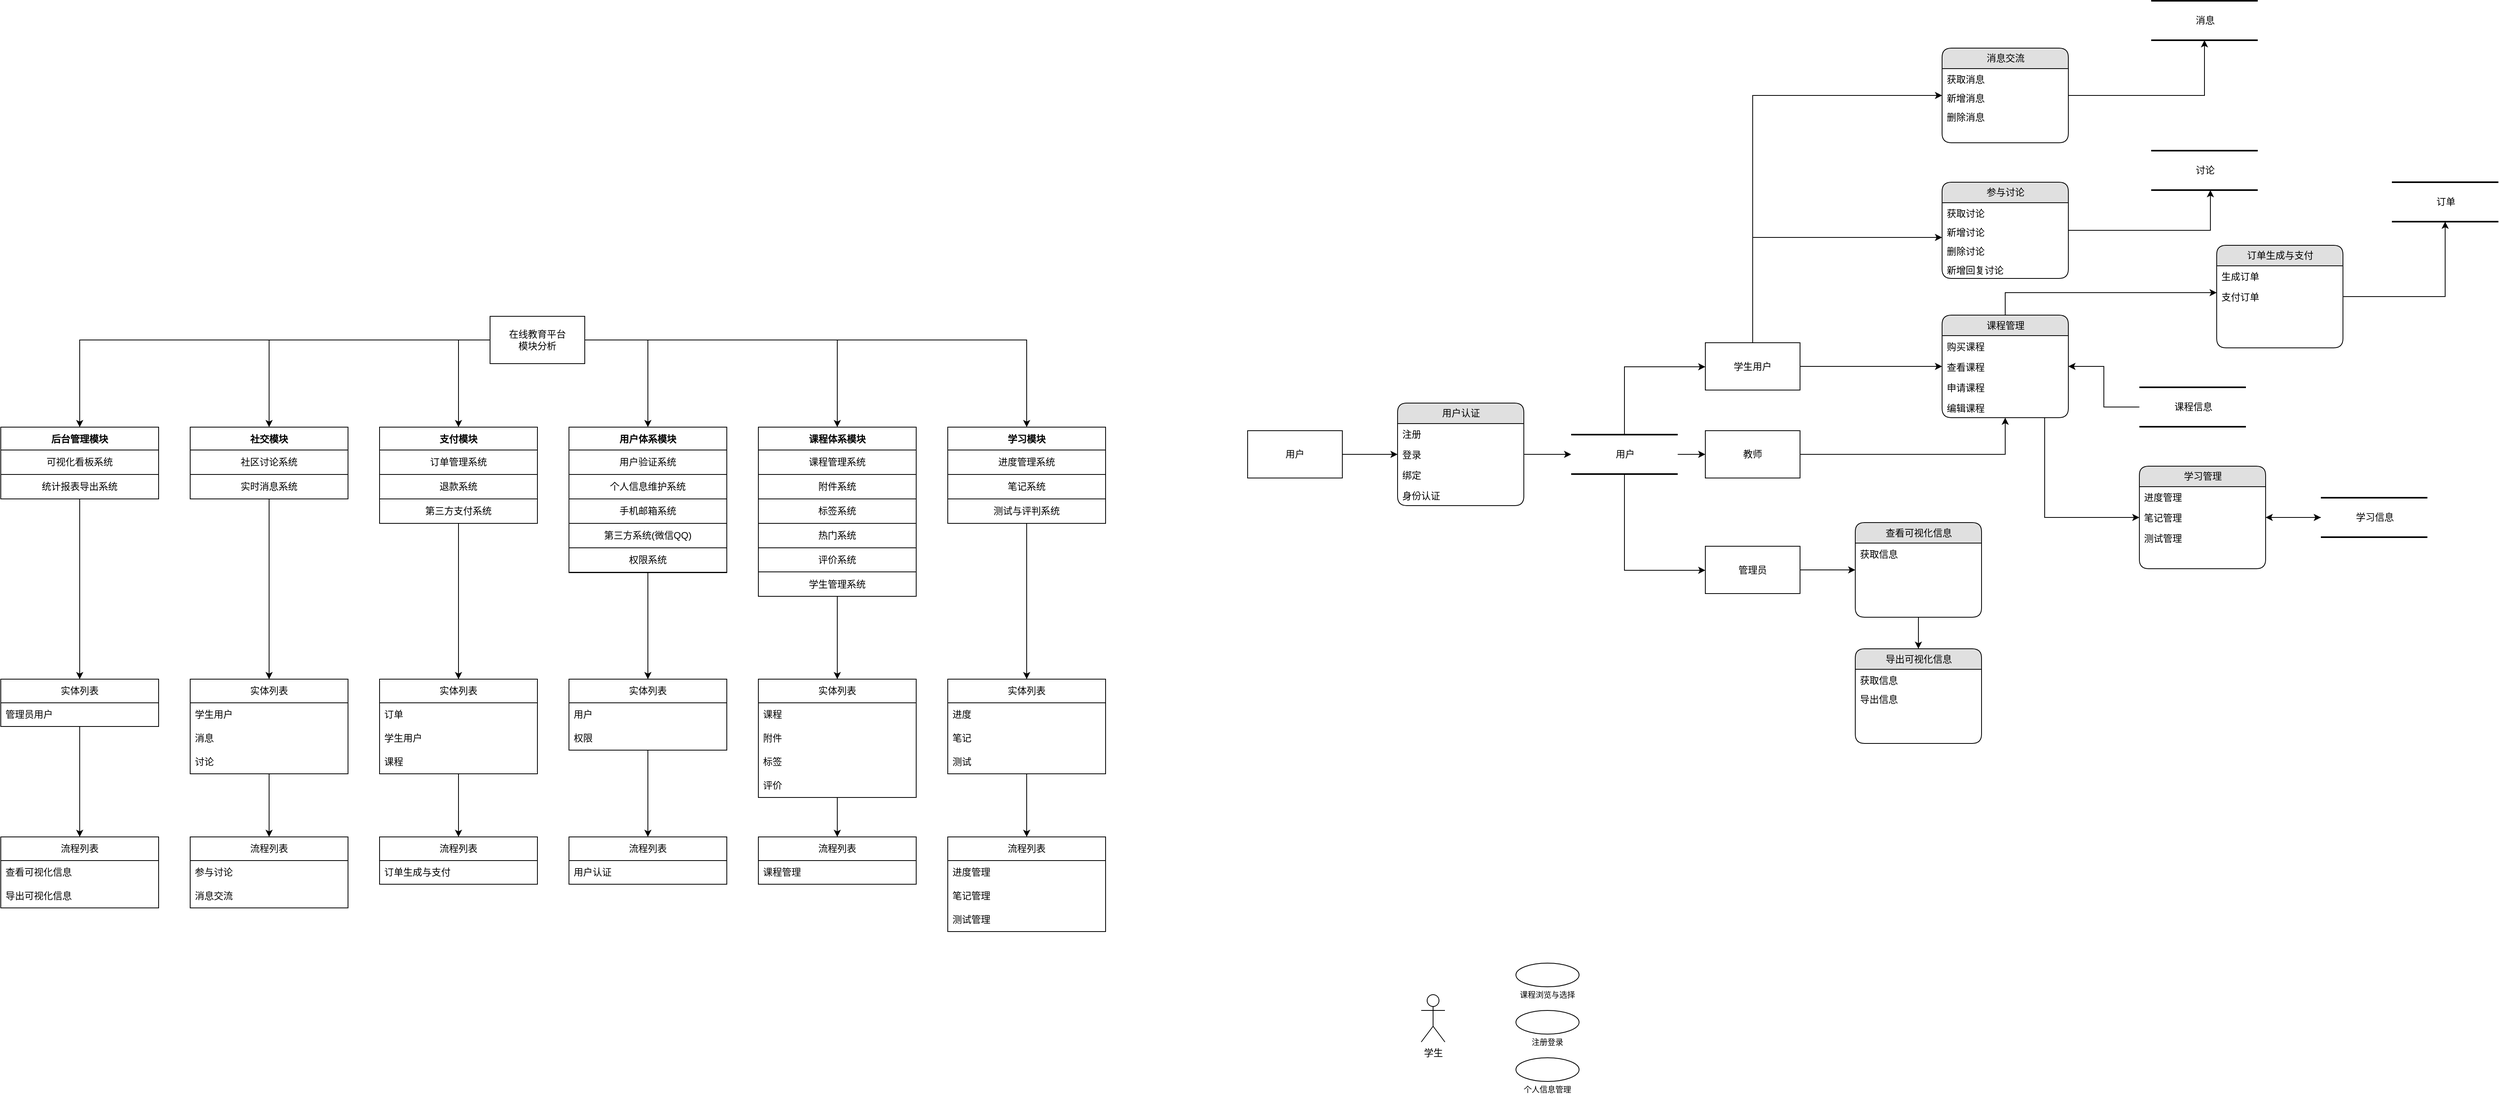 <mxfile version="26.2.14">
  <diagram name="Page-1" id="5d7acffa-a066-3a61-03fe-96351882024d">
    <mxGraphModel dx="1612" dy="840" grid="1" gridSize="10" guides="1" tooltips="1" connect="1" arrows="1" fold="1" page="0" pageScale="1" pageWidth="1100" pageHeight="850" background="#ffffff" math="0" shadow="0">
      <root>
        <mxCell id="0" />
        <mxCell id="1" parent="0" />
        <mxCell id="-xYoTEpzR54N449aDbvq-133" style="edgeStyle=orthogonalEdgeStyle;rounded=0;orthogonalLoop=1;jettySize=auto;html=1;" parent="1" source="rQ-bKCQHfkk-t5cyrlft-1" target="-xYoTEpzR54N449aDbvq-129" edge="1">
          <mxGeometry relative="1" as="geometry">
            <Array as="points">
              <mxPoint x="1540" y="160" />
            </Array>
          </mxGeometry>
        </mxCell>
        <mxCell id="-xYoTEpzR54N449aDbvq-138" style="edgeStyle=orthogonalEdgeStyle;rounded=0;orthogonalLoop=1;jettySize=auto;html=1;" parent="1" source="rQ-bKCQHfkk-t5cyrlft-1" target="-xYoTEpzR54N449aDbvq-134" edge="1">
          <mxGeometry relative="1" as="geometry">
            <Array as="points">
              <mxPoint x="1540" y="-20" />
            </Array>
          </mxGeometry>
        </mxCell>
        <mxCell id="-xYoTEpzR54N449aDbvq-148" style="edgeStyle=orthogonalEdgeStyle;rounded=0;orthogonalLoop=1;jettySize=auto;html=1;" parent="1" source="rQ-bKCQHfkk-t5cyrlft-1" target="rQ-bKCQHfkk-t5cyrlft-5" edge="1">
          <mxGeometry relative="1" as="geometry" />
        </mxCell>
        <mxCell id="rQ-bKCQHfkk-t5cyrlft-1" value="学生用户" style="rounded=0;whiteSpace=wrap;html=1;" parent="1" vertex="1">
          <mxGeometry x="1480" y="293.5" width="120" height="60" as="geometry" />
        </mxCell>
        <mxCell id="-xYoTEpzR54N449aDbvq-126" style="edgeStyle=orthogonalEdgeStyle;rounded=0;orthogonalLoop=1;jettySize=auto;html=1;" parent="1" source="rQ-bKCQHfkk-t5cyrlft-3" target="rQ-bKCQHfkk-t5cyrlft-30" edge="1">
          <mxGeometry relative="1" as="geometry" />
        </mxCell>
        <mxCell id="rQ-bKCQHfkk-t5cyrlft-3" value="管理员" style="rounded=0;whiteSpace=wrap;html=1;" parent="1" vertex="1">
          <mxGeometry x="1480" y="551.5" width="120" height="60" as="geometry" />
        </mxCell>
        <mxCell id="-xYoTEpzR54N449aDbvq-171" style="edgeStyle=orthogonalEdgeStyle;rounded=0;orthogonalLoop=1;jettySize=auto;html=1;" parent="1" source="rQ-bKCQHfkk-t5cyrlft-4" target="rQ-bKCQHfkk-t5cyrlft-5" edge="1">
          <mxGeometry relative="1" as="geometry" />
        </mxCell>
        <mxCell id="rQ-bKCQHfkk-t5cyrlft-4" value="教师" style="rounded=0;whiteSpace=wrap;html=1;" parent="1" vertex="1">
          <mxGeometry x="1480" y="405" width="120" height="60" as="geometry" />
        </mxCell>
        <mxCell id="-xYoTEpzR54N449aDbvq-157" style="edgeStyle=orthogonalEdgeStyle;rounded=0;orthogonalLoop=1;jettySize=auto;html=1;" parent="1" source="rQ-bKCQHfkk-t5cyrlft-5" target="-xYoTEpzR54N449aDbvq-152" edge="1">
          <mxGeometry relative="1" as="geometry">
            <Array as="points">
              <mxPoint x="1860" y="230" />
            </Array>
          </mxGeometry>
        </mxCell>
        <mxCell id="-xYoTEpzR54N449aDbvq-184" style="edgeStyle=orthogonalEdgeStyle;rounded=0;orthogonalLoop=1;jettySize=auto;html=1;" parent="1" source="rQ-bKCQHfkk-t5cyrlft-5" target="-xYoTEpzR54N449aDbvq-179" edge="1">
          <mxGeometry relative="1" as="geometry">
            <Array as="points">
              <mxPoint x="1910" y="515" />
            </Array>
          </mxGeometry>
        </mxCell>
        <mxCell id="rQ-bKCQHfkk-t5cyrlft-5" value="课程管理" style="swimlane;html=1;fontStyle=0;childLayout=stackLayout;horizontal=1;startSize=26;fillColor=#e0e0e0;horizontalStack=0;resizeParent=1;resizeLast=0;collapsible=1;marginBottom=0;swimlaneFillColor=#ffffff;align=center;rounded=1;shadow=0;comic=0;labelBackgroundColor=none;strokeWidth=1;fontFamily=Verdana;fontSize=12" parent="1" vertex="1">
          <mxGeometry x="1780" y="258.5" width="160" height="130" as="geometry" />
        </mxCell>
        <mxCell id="rQ-bKCQHfkk-t5cyrlft-6" value="购买课程" style="text;html=1;strokeColor=none;fillColor=none;spacingLeft=4;spacingRight=4;whiteSpace=wrap;overflow=hidden;rotatable=0;points=[[0,0.5],[1,0.5]];portConstraint=eastwest;" parent="rQ-bKCQHfkk-t5cyrlft-5" vertex="1">
          <mxGeometry y="26" width="160" height="26" as="geometry" />
        </mxCell>
        <mxCell id="rQ-bKCQHfkk-t5cyrlft-7" value="查看课程" style="text;html=1;strokeColor=none;fillColor=none;spacingLeft=4;spacingRight=4;whiteSpace=wrap;overflow=hidden;rotatable=0;points=[[0,0.5],[1,0.5]];portConstraint=eastwest;" parent="rQ-bKCQHfkk-t5cyrlft-5" vertex="1">
          <mxGeometry y="52" width="160" height="26" as="geometry" />
        </mxCell>
        <mxCell id="-xYoTEpzR54N449aDbvq-150" value="申请课程" style="text;html=1;strokeColor=none;fillColor=none;spacingLeft=4;spacingRight=4;whiteSpace=wrap;overflow=hidden;rotatable=0;points=[[0,0.5],[1,0.5]];portConstraint=eastwest;" parent="rQ-bKCQHfkk-t5cyrlft-5" vertex="1">
          <mxGeometry y="78" width="160" height="26" as="geometry" />
        </mxCell>
        <mxCell id="-xYoTEpzR54N449aDbvq-151" value="编辑课程" style="text;html=1;strokeColor=none;fillColor=none;spacingLeft=4;spacingRight=4;whiteSpace=wrap;overflow=hidden;rotatable=0;points=[[0,0.5],[1,0.5]];portConstraint=eastwest;" parent="rQ-bKCQHfkk-t5cyrlft-5" vertex="1">
          <mxGeometry y="104" width="160" height="26" as="geometry" />
        </mxCell>
        <mxCell id="-xYoTEpzR54N449aDbvq-147" style="edgeStyle=orthogonalEdgeStyle;rounded=0;orthogonalLoop=1;jettySize=auto;html=1;" parent="1" source="rQ-bKCQHfkk-t5cyrlft-14" target="rQ-bKCQHfkk-t5cyrlft-5" edge="1">
          <mxGeometry relative="1" as="geometry" />
        </mxCell>
        <mxCell id="rQ-bKCQHfkk-t5cyrlft-14" value="课程信息" style="html=1;rounded=0;shadow=0;comic=0;labelBackgroundColor=none;strokeWidth=2;fontFamily=Verdana;fontSize=12;align=center;shape=mxgraph.ios7ui.horLines;" parent="1" vertex="1">
          <mxGeometry x="2030" y="350" width="135" height="50" as="geometry" />
        </mxCell>
        <mxCell id="-xYoTEpzR54N449aDbvq-125" style="edgeStyle=orthogonalEdgeStyle;rounded=0;orthogonalLoop=1;jettySize=auto;html=1;" parent="1" source="rQ-bKCQHfkk-t5cyrlft-30" target="-xYoTEpzR54N449aDbvq-123" edge="1">
          <mxGeometry relative="1" as="geometry" />
        </mxCell>
        <mxCell id="rQ-bKCQHfkk-t5cyrlft-30" value="查看可视化信息" style="swimlane;html=1;fontStyle=0;childLayout=stackLayout;horizontal=1;startSize=26;fillColor=#e0e0e0;horizontalStack=0;resizeParent=1;resizeLast=0;collapsible=1;marginBottom=0;swimlaneFillColor=#ffffff;align=center;rounded=1;shadow=0;comic=0;labelBackgroundColor=none;strokeWidth=1;fontFamily=Verdana;fontSize=12" parent="1" vertex="1">
          <mxGeometry x="1670" y="521.5" width="160" height="120" as="geometry" />
        </mxCell>
        <mxCell id="rQ-bKCQHfkk-t5cyrlft-31" value="获取信息" style="text;html=1;strokeColor=none;fillColor=none;spacingLeft=4;spacingRight=4;whiteSpace=wrap;overflow=hidden;rotatable=0;points=[[0,0.5],[1,0.5]];portConstraint=eastwest;" parent="rQ-bKCQHfkk-t5cyrlft-30" vertex="1">
          <mxGeometry y="26" width="160" height="24" as="geometry" />
        </mxCell>
        <mxCell id="-xYoTEpzR54N449aDbvq-51" style="edgeStyle=orthogonalEdgeStyle;rounded=0;orthogonalLoop=1;jettySize=auto;html=1;" parent="1" source="-xYoTEpzR54N449aDbvq-1" target="-xYoTEpzR54N449aDbvq-44" edge="1">
          <mxGeometry relative="1" as="geometry" />
        </mxCell>
        <mxCell id="-xYoTEpzR54N449aDbvq-52" style="edgeStyle=orthogonalEdgeStyle;rounded=0;orthogonalLoop=1;jettySize=auto;html=1;" parent="1" source="-xYoTEpzR54N449aDbvq-1" target="-xYoTEpzR54N449aDbvq-40" edge="1">
          <mxGeometry relative="1" as="geometry" />
        </mxCell>
        <mxCell id="-xYoTEpzR54N449aDbvq-53" style="edgeStyle=orthogonalEdgeStyle;rounded=0;orthogonalLoop=1;jettySize=auto;html=1;" parent="1" source="-xYoTEpzR54N449aDbvq-1" target="-xYoTEpzR54N449aDbvq-36" edge="1">
          <mxGeometry relative="1" as="geometry">
            <Array as="points">
              <mxPoint x="-100" y="290" />
            </Array>
          </mxGeometry>
        </mxCell>
        <mxCell id="-xYoTEpzR54N449aDbvq-54" style="edgeStyle=orthogonalEdgeStyle;rounded=0;orthogonalLoop=1;jettySize=auto;html=1;" parent="1" source="-xYoTEpzR54N449aDbvq-1" target="-xYoTEpzR54N449aDbvq-4" edge="1">
          <mxGeometry relative="1" as="geometry">
            <Array as="points">
              <mxPoint x="140" y="290" />
            </Array>
          </mxGeometry>
        </mxCell>
        <mxCell id="-xYoTEpzR54N449aDbvq-55" style="edgeStyle=orthogonalEdgeStyle;rounded=0;orthogonalLoop=1;jettySize=auto;html=1;" parent="1" source="-xYoTEpzR54N449aDbvq-1" target="-xYoTEpzR54N449aDbvq-17" edge="1">
          <mxGeometry relative="1" as="geometry" />
        </mxCell>
        <mxCell id="-xYoTEpzR54N449aDbvq-56" style="edgeStyle=orthogonalEdgeStyle;rounded=0;orthogonalLoop=1;jettySize=auto;html=1;" parent="1" source="-xYoTEpzR54N449aDbvq-1" target="-xYoTEpzR54N449aDbvq-26" edge="1">
          <mxGeometry relative="1" as="geometry" />
        </mxCell>
        <mxCell id="-xYoTEpzR54N449aDbvq-1" value="在线教育平台&lt;div&gt;模块分析&lt;/div&gt;" style="rounded=0;whiteSpace=wrap;html=1;" parent="1" vertex="1">
          <mxGeometry x="-60" y="260" width="120" height="60" as="geometry" />
        </mxCell>
        <mxCell id="-xYoTEpzR54N449aDbvq-91" style="edgeStyle=orthogonalEdgeStyle;rounded=0;orthogonalLoop=1;jettySize=auto;html=1;" parent="1" source="-xYoTEpzR54N449aDbvq-4" target="-xYoTEpzR54N449aDbvq-72" edge="1">
          <mxGeometry relative="1" as="geometry" />
        </mxCell>
        <mxCell id="-xYoTEpzR54N449aDbvq-4" value="用户体系模块" style="swimlane;whiteSpace=wrap;html=1;startSize=30;" parent="1" vertex="1">
          <mxGeometry x="40" y="400.5" width="200" height="184.5" as="geometry" />
        </mxCell>
        <mxCell id="-xYoTEpzR54N449aDbvq-13" value="个人信息维护系统" style="whiteSpace=wrap;html=1;" parent="-xYoTEpzR54N449aDbvq-4" vertex="1">
          <mxGeometry y="60" width="200" height="31" as="geometry" />
        </mxCell>
        <mxCell id="-xYoTEpzR54N449aDbvq-14" value="用户验证系统" style="whiteSpace=wrap;html=1;" parent="-xYoTEpzR54N449aDbvq-4" vertex="1">
          <mxGeometry y="29" width="200" height="31" as="geometry" />
        </mxCell>
        <mxCell id="-xYoTEpzR54N449aDbvq-15" value="手机邮箱系统" style="whiteSpace=wrap;html=1;" parent="-xYoTEpzR54N449aDbvq-4" vertex="1">
          <mxGeometry y="91" width="200" height="31" as="geometry" />
        </mxCell>
        <mxCell id="-xYoTEpzR54N449aDbvq-16" value="第三方系统(微信QQ)" style="whiteSpace=wrap;html=1;" parent="-xYoTEpzR54N449aDbvq-4" vertex="1">
          <mxGeometry y="122" width="200" height="31" as="geometry" />
        </mxCell>
        <mxCell id="-xYoTEpzR54N449aDbvq-25" value="权限系统" style="whiteSpace=wrap;html=1;" parent="-xYoTEpzR54N449aDbvq-4" vertex="1">
          <mxGeometry y="153" width="200" height="31" as="geometry" />
        </mxCell>
        <mxCell id="-xYoTEpzR54N449aDbvq-93" style="edgeStyle=orthogonalEdgeStyle;rounded=0;orthogonalLoop=1;jettySize=auto;html=1;" parent="1" source="-xYoTEpzR54N449aDbvq-17" target="-xYoTEpzR54N449aDbvq-78" edge="1">
          <mxGeometry relative="1" as="geometry" />
        </mxCell>
        <mxCell id="-xYoTEpzR54N449aDbvq-17" value="课程体系模块" style="swimlane;whiteSpace=wrap;html=1;startSize=30;" parent="1" vertex="1">
          <mxGeometry x="280" y="400.5" width="200" height="214.5" as="geometry" />
        </mxCell>
        <mxCell id="-xYoTEpzR54N449aDbvq-18" value="附件系统" style="whiteSpace=wrap;html=1;" parent="-xYoTEpzR54N449aDbvq-17" vertex="1">
          <mxGeometry y="60" width="200" height="31" as="geometry" />
        </mxCell>
        <mxCell id="-xYoTEpzR54N449aDbvq-19" value="课程管理系统" style="whiteSpace=wrap;html=1;" parent="-xYoTEpzR54N449aDbvq-17" vertex="1">
          <mxGeometry y="29" width="200" height="31" as="geometry" />
        </mxCell>
        <mxCell id="-xYoTEpzR54N449aDbvq-20" value="标签系统" style="whiteSpace=wrap;html=1;" parent="-xYoTEpzR54N449aDbvq-17" vertex="1">
          <mxGeometry y="91" width="200" height="31" as="geometry" />
        </mxCell>
        <mxCell id="-xYoTEpzR54N449aDbvq-21" value="热门系统" style="whiteSpace=wrap;html=1;" parent="-xYoTEpzR54N449aDbvq-17" vertex="1">
          <mxGeometry y="122" width="200" height="31" as="geometry" />
        </mxCell>
        <mxCell id="-xYoTEpzR54N449aDbvq-24" value="评价系统" style="whiteSpace=wrap;html=1;" parent="-xYoTEpzR54N449aDbvq-17" vertex="1">
          <mxGeometry y="153" width="200" height="31" as="geometry" />
        </mxCell>
        <mxCell id="-xYoTEpzR54N449aDbvq-32" value="学生管理系统" style="whiteSpace=wrap;html=1;" parent="-xYoTEpzR54N449aDbvq-17" vertex="1">
          <mxGeometry y="183.5" width="200" height="31" as="geometry" />
        </mxCell>
        <mxCell id="-xYoTEpzR54N449aDbvq-94" style="edgeStyle=orthogonalEdgeStyle;rounded=0;orthogonalLoop=1;jettySize=auto;html=1;" parent="1" source="-xYoTEpzR54N449aDbvq-26" target="-xYoTEpzR54N449aDbvq-83" edge="1">
          <mxGeometry relative="1" as="geometry" />
        </mxCell>
        <mxCell id="-xYoTEpzR54N449aDbvq-26" value="学习模块" style="swimlane;whiteSpace=wrap;html=1;startSize=30;" parent="1" vertex="1">
          <mxGeometry x="520" y="400.5" width="200" height="121" as="geometry" />
        </mxCell>
        <mxCell id="-xYoTEpzR54N449aDbvq-27" value="笔记系统" style="whiteSpace=wrap;html=1;" parent="-xYoTEpzR54N449aDbvq-26" vertex="1">
          <mxGeometry y="60" width="200" height="31" as="geometry" />
        </mxCell>
        <mxCell id="-xYoTEpzR54N449aDbvq-28" value="进度管理系统" style="whiteSpace=wrap;html=1;" parent="-xYoTEpzR54N449aDbvq-26" vertex="1">
          <mxGeometry y="29" width="200" height="31" as="geometry" />
        </mxCell>
        <mxCell id="-xYoTEpzR54N449aDbvq-29" value="测试与评判系统" style="whiteSpace=wrap;html=1;" parent="-xYoTEpzR54N449aDbvq-26" vertex="1">
          <mxGeometry y="91" width="200" height="31" as="geometry" />
        </mxCell>
        <mxCell id="-xYoTEpzR54N449aDbvq-90" style="edgeStyle=orthogonalEdgeStyle;rounded=0;orthogonalLoop=1;jettySize=auto;html=1;" parent="1" source="-xYoTEpzR54N449aDbvq-36" target="-xYoTEpzR54N449aDbvq-68" edge="1">
          <mxGeometry relative="1" as="geometry" />
        </mxCell>
        <mxCell id="-xYoTEpzR54N449aDbvq-36" value="支付模块" style="swimlane;whiteSpace=wrap;html=1;startSize=30;" parent="1" vertex="1">
          <mxGeometry x="-200" y="400.5" width="200" height="121" as="geometry" />
        </mxCell>
        <mxCell id="-xYoTEpzR54N449aDbvq-37" value="退款系统" style="whiteSpace=wrap;html=1;" parent="-xYoTEpzR54N449aDbvq-36" vertex="1">
          <mxGeometry y="60" width="200" height="31" as="geometry" />
        </mxCell>
        <mxCell id="-xYoTEpzR54N449aDbvq-38" value="订单管理系统" style="whiteSpace=wrap;html=1;" parent="-xYoTEpzR54N449aDbvq-36" vertex="1">
          <mxGeometry y="29" width="200" height="31" as="geometry" />
        </mxCell>
        <mxCell id="-xYoTEpzR54N449aDbvq-39" value="第三方支付系统" style="whiteSpace=wrap;html=1;" parent="-xYoTEpzR54N449aDbvq-36" vertex="1">
          <mxGeometry y="91" width="200" height="31" as="geometry" />
        </mxCell>
        <mxCell id="-xYoTEpzR54N449aDbvq-89" style="edgeStyle=orthogonalEdgeStyle;rounded=0;orthogonalLoop=1;jettySize=auto;html=1;" parent="1" source="-xYoTEpzR54N449aDbvq-40" target="-xYoTEpzR54N449aDbvq-64" edge="1">
          <mxGeometry relative="1" as="geometry" />
        </mxCell>
        <mxCell id="-xYoTEpzR54N449aDbvq-40" value="社交模块" style="swimlane;whiteSpace=wrap;html=1;startSize=30;" parent="1" vertex="1">
          <mxGeometry x="-440" y="400.5" width="200" height="89.5" as="geometry" />
        </mxCell>
        <mxCell id="-xYoTEpzR54N449aDbvq-41" value="实时消息系统" style="whiteSpace=wrap;html=1;" parent="-xYoTEpzR54N449aDbvq-40" vertex="1">
          <mxGeometry y="60" width="200" height="31" as="geometry" />
        </mxCell>
        <mxCell id="-xYoTEpzR54N449aDbvq-42" value="社区讨论系统" style="whiteSpace=wrap;html=1;" parent="-xYoTEpzR54N449aDbvq-40" vertex="1">
          <mxGeometry y="29" width="200" height="31" as="geometry" />
        </mxCell>
        <mxCell id="-xYoTEpzR54N449aDbvq-88" style="edgeStyle=orthogonalEdgeStyle;rounded=0;orthogonalLoop=1;jettySize=auto;html=1;" parent="1" source="-xYoTEpzR54N449aDbvq-44" target="-xYoTEpzR54N449aDbvq-59" edge="1">
          <mxGeometry relative="1" as="geometry" />
        </mxCell>
        <mxCell id="-xYoTEpzR54N449aDbvq-44" value="后台管理模块" style="swimlane;whiteSpace=wrap;html=1;startSize=30;" parent="1" vertex="1">
          <mxGeometry x="-680" y="400.5" width="200" height="89.5" as="geometry" />
        </mxCell>
        <mxCell id="-xYoTEpzR54N449aDbvq-45" value="统计报表导出系统" style="whiteSpace=wrap;html=1;" parent="-xYoTEpzR54N449aDbvq-44" vertex="1">
          <mxGeometry y="60" width="200" height="31" as="geometry" />
        </mxCell>
        <mxCell id="-xYoTEpzR54N449aDbvq-46" value="可视化看板系统" style="whiteSpace=wrap;html=1;" parent="-xYoTEpzR54N449aDbvq-44" vertex="1">
          <mxGeometry y="29" width="200" height="31" as="geometry" />
        </mxCell>
        <mxCell id="-xYoTEpzR54N449aDbvq-97" style="edgeStyle=orthogonalEdgeStyle;rounded=0;orthogonalLoop=1;jettySize=auto;html=1;" parent="1" source="-xYoTEpzR54N449aDbvq-59" target="-xYoTEpzR54N449aDbvq-95" edge="1">
          <mxGeometry relative="1" as="geometry" />
        </mxCell>
        <mxCell id="-xYoTEpzR54N449aDbvq-59" value="实体列表" style="swimlane;fontStyle=0;childLayout=stackLayout;horizontal=1;startSize=30;horizontalStack=0;resizeParent=1;resizeParentMax=0;resizeLast=0;collapsible=1;marginBottom=0;whiteSpace=wrap;html=1;" parent="1" vertex="1">
          <mxGeometry x="-680" y="720" width="200" height="60" as="geometry" />
        </mxCell>
        <mxCell id="-xYoTEpzR54N449aDbvq-60" value="管理员用户" style="text;strokeColor=none;fillColor=none;align=left;verticalAlign=middle;spacingLeft=4;spacingRight=4;overflow=hidden;points=[[0,0.5],[1,0.5]];portConstraint=eastwest;rotatable=0;whiteSpace=wrap;html=1;" parent="-xYoTEpzR54N449aDbvq-59" vertex="1">
          <mxGeometry y="30" width="200" height="30" as="geometry" />
        </mxCell>
        <mxCell id="-xYoTEpzR54N449aDbvq-102" style="edgeStyle=orthogonalEdgeStyle;rounded=0;orthogonalLoop=1;jettySize=auto;html=1;" parent="1" source="-xYoTEpzR54N449aDbvq-64" target="-xYoTEpzR54N449aDbvq-99" edge="1">
          <mxGeometry relative="1" as="geometry" />
        </mxCell>
        <mxCell id="-xYoTEpzR54N449aDbvq-64" value="实体列表" style="swimlane;fontStyle=0;childLayout=stackLayout;horizontal=1;startSize=30;horizontalStack=0;resizeParent=1;resizeParentMax=0;resizeLast=0;collapsible=1;marginBottom=0;whiteSpace=wrap;html=1;" parent="1" vertex="1">
          <mxGeometry x="-440" y="720" width="200" height="120" as="geometry" />
        </mxCell>
        <mxCell id="-xYoTEpzR54N449aDbvq-65" value="学生用户" style="text;strokeColor=none;fillColor=none;align=left;verticalAlign=middle;spacingLeft=4;spacingRight=4;overflow=hidden;points=[[0,0.5],[1,0.5]];portConstraint=eastwest;rotatable=0;whiteSpace=wrap;html=1;" parent="-xYoTEpzR54N449aDbvq-64" vertex="1">
          <mxGeometry y="30" width="200" height="30" as="geometry" />
        </mxCell>
        <mxCell id="-xYoTEpzR54N449aDbvq-66" value="消息" style="text;strokeColor=none;fillColor=none;align=left;verticalAlign=middle;spacingLeft=4;spacingRight=4;overflow=hidden;points=[[0,0.5],[1,0.5]];portConstraint=eastwest;rotatable=0;whiteSpace=wrap;html=1;" parent="-xYoTEpzR54N449aDbvq-64" vertex="1">
          <mxGeometry y="60" width="200" height="30" as="geometry" />
        </mxCell>
        <mxCell id="-xYoTEpzR54N449aDbvq-67" value="讨论" style="text;strokeColor=none;fillColor=none;align=left;verticalAlign=middle;spacingLeft=4;spacingRight=4;overflow=hidden;points=[[0,0.5],[1,0.5]];portConstraint=eastwest;rotatable=0;whiteSpace=wrap;html=1;" parent="-xYoTEpzR54N449aDbvq-64" vertex="1">
          <mxGeometry y="90" width="200" height="30" as="geometry" />
        </mxCell>
        <mxCell id="-xYoTEpzR54N449aDbvq-106" style="edgeStyle=orthogonalEdgeStyle;rounded=0;orthogonalLoop=1;jettySize=auto;html=1;" parent="1" source="-xYoTEpzR54N449aDbvq-68" target="-xYoTEpzR54N449aDbvq-103" edge="1">
          <mxGeometry relative="1" as="geometry" />
        </mxCell>
        <mxCell id="-xYoTEpzR54N449aDbvq-68" value="实体列表" style="swimlane;fontStyle=0;childLayout=stackLayout;horizontal=1;startSize=30;horizontalStack=0;resizeParent=1;resizeParentMax=0;resizeLast=0;collapsible=1;marginBottom=0;whiteSpace=wrap;html=1;" parent="1" vertex="1">
          <mxGeometry x="-200" y="720" width="200" height="120" as="geometry" />
        </mxCell>
        <mxCell id="-xYoTEpzR54N449aDbvq-69" value="订单" style="text;strokeColor=none;fillColor=none;align=left;verticalAlign=middle;spacingLeft=4;spacingRight=4;overflow=hidden;points=[[0,0.5],[1,0.5]];portConstraint=eastwest;rotatable=0;whiteSpace=wrap;html=1;" parent="-xYoTEpzR54N449aDbvq-68" vertex="1">
          <mxGeometry y="30" width="200" height="30" as="geometry" />
        </mxCell>
        <mxCell id="-xYoTEpzR54N449aDbvq-144" value="学生用户" style="text;strokeColor=none;fillColor=none;align=left;verticalAlign=middle;spacingLeft=4;spacingRight=4;overflow=hidden;points=[[0,0.5],[1,0.5]];portConstraint=eastwest;rotatable=0;whiteSpace=wrap;html=1;" parent="-xYoTEpzR54N449aDbvq-68" vertex="1">
          <mxGeometry y="60" width="200" height="30" as="geometry" />
        </mxCell>
        <mxCell id="-xYoTEpzR54N449aDbvq-145" value="课程" style="text;strokeColor=none;fillColor=none;align=left;verticalAlign=middle;spacingLeft=4;spacingRight=4;overflow=hidden;points=[[0,0.5],[1,0.5]];portConstraint=eastwest;rotatable=0;whiteSpace=wrap;html=1;" parent="-xYoTEpzR54N449aDbvq-68" vertex="1">
          <mxGeometry y="90" width="200" height="30" as="geometry" />
        </mxCell>
        <mxCell id="-xYoTEpzR54N449aDbvq-109" style="edgeStyle=orthogonalEdgeStyle;rounded=0;orthogonalLoop=1;jettySize=auto;html=1;" parent="1" source="-xYoTEpzR54N449aDbvq-72" target="-xYoTEpzR54N449aDbvq-107" edge="1">
          <mxGeometry relative="1" as="geometry" />
        </mxCell>
        <mxCell id="-xYoTEpzR54N449aDbvq-72" value="实体列表" style="swimlane;fontStyle=0;childLayout=stackLayout;horizontal=1;startSize=30;horizontalStack=0;resizeParent=1;resizeParentMax=0;resizeLast=0;collapsible=1;marginBottom=0;whiteSpace=wrap;html=1;" parent="1" vertex="1">
          <mxGeometry x="40" y="720" width="200" height="90" as="geometry" />
        </mxCell>
        <mxCell id="-xYoTEpzR54N449aDbvq-73" value="用户" style="text;strokeColor=none;fillColor=none;align=left;verticalAlign=middle;spacingLeft=4;spacingRight=4;overflow=hidden;points=[[0,0.5],[1,0.5]];portConstraint=eastwest;rotatable=0;whiteSpace=wrap;html=1;" parent="-xYoTEpzR54N449aDbvq-72" vertex="1">
          <mxGeometry y="30" width="200" height="30" as="geometry" />
        </mxCell>
        <mxCell id="-xYoTEpzR54N449aDbvq-77" value="权限" style="text;strokeColor=none;fillColor=none;align=left;verticalAlign=middle;spacingLeft=4;spacingRight=4;overflow=hidden;points=[[0,0.5],[1,0.5]];portConstraint=eastwest;rotatable=0;whiteSpace=wrap;html=1;" parent="-xYoTEpzR54N449aDbvq-72" vertex="1">
          <mxGeometry y="60" width="200" height="30" as="geometry" />
        </mxCell>
        <mxCell id="-xYoTEpzR54N449aDbvq-112" style="edgeStyle=orthogonalEdgeStyle;rounded=0;orthogonalLoop=1;jettySize=auto;html=1;" parent="1" source="-xYoTEpzR54N449aDbvq-78" target="-xYoTEpzR54N449aDbvq-110" edge="1">
          <mxGeometry relative="1" as="geometry" />
        </mxCell>
        <mxCell id="-xYoTEpzR54N449aDbvq-78" value="实体列表" style="swimlane;fontStyle=0;childLayout=stackLayout;horizontal=1;startSize=30;horizontalStack=0;resizeParent=1;resizeParentMax=0;resizeLast=0;collapsible=1;marginBottom=0;whiteSpace=wrap;html=1;" parent="1" vertex="1">
          <mxGeometry x="280" y="720" width="200" height="150" as="geometry" />
        </mxCell>
        <mxCell id="-xYoTEpzR54N449aDbvq-79" value="课程" style="text;strokeColor=none;fillColor=none;align=left;verticalAlign=middle;spacingLeft=4;spacingRight=4;overflow=hidden;points=[[0,0.5],[1,0.5]];portConstraint=eastwest;rotatable=0;whiteSpace=wrap;html=1;" parent="-xYoTEpzR54N449aDbvq-78" vertex="1">
          <mxGeometry y="30" width="200" height="30" as="geometry" />
        </mxCell>
        <mxCell id="-xYoTEpzR54N449aDbvq-80" value="附件" style="text;strokeColor=none;fillColor=none;align=left;verticalAlign=middle;spacingLeft=4;spacingRight=4;overflow=hidden;points=[[0,0.5],[1,0.5]];portConstraint=eastwest;rotatable=0;whiteSpace=wrap;html=1;" parent="-xYoTEpzR54N449aDbvq-78" vertex="1">
          <mxGeometry y="60" width="200" height="30" as="geometry" />
        </mxCell>
        <mxCell id="-xYoTEpzR54N449aDbvq-81" value="标签" style="text;strokeColor=none;fillColor=none;align=left;verticalAlign=middle;spacingLeft=4;spacingRight=4;overflow=hidden;points=[[0,0.5],[1,0.5]];portConstraint=eastwest;rotatable=0;whiteSpace=wrap;html=1;" parent="-xYoTEpzR54N449aDbvq-78" vertex="1">
          <mxGeometry y="90" width="200" height="30" as="geometry" />
        </mxCell>
        <mxCell id="-xYoTEpzR54N449aDbvq-82" value="评价" style="text;strokeColor=none;fillColor=none;align=left;verticalAlign=middle;spacingLeft=4;spacingRight=4;overflow=hidden;points=[[0,0.5],[1,0.5]];portConstraint=eastwest;rotatable=0;whiteSpace=wrap;html=1;" parent="-xYoTEpzR54N449aDbvq-78" vertex="1">
          <mxGeometry y="120" width="200" height="30" as="geometry" />
        </mxCell>
        <mxCell id="-xYoTEpzR54N449aDbvq-121" style="edgeStyle=orthogonalEdgeStyle;rounded=0;orthogonalLoop=1;jettySize=auto;html=1;" parent="1" source="-xYoTEpzR54N449aDbvq-83" target="-xYoTEpzR54N449aDbvq-116" edge="1">
          <mxGeometry relative="1" as="geometry" />
        </mxCell>
        <mxCell id="-xYoTEpzR54N449aDbvq-83" value="实体列表" style="swimlane;fontStyle=0;childLayout=stackLayout;horizontal=1;startSize=30;horizontalStack=0;resizeParent=1;resizeParentMax=0;resizeLast=0;collapsible=1;marginBottom=0;whiteSpace=wrap;html=1;" parent="1" vertex="1">
          <mxGeometry x="520" y="720" width="200" height="120" as="geometry" />
        </mxCell>
        <mxCell id="-xYoTEpzR54N449aDbvq-84" value="进度" style="text;strokeColor=none;fillColor=none;align=left;verticalAlign=middle;spacingLeft=4;spacingRight=4;overflow=hidden;points=[[0,0.5],[1,0.5]];portConstraint=eastwest;rotatable=0;whiteSpace=wrap;html=1;" parent="-xYoTEpzR54N449aDbvq-83" vertex="1">
          <mxGeometry y="30" width="200" height="30" as="geometry" />
        </mxCell>
        <mxCell id="-xYoTEpzR54N449aDbvq-85" value="笔记" style="text;strokeColor=none;fillColor=none;align=left;verticalAlign=middle;spacingLeft=4;spacingRight=4;overflow=hidden;points=[[0,0.5],[1,0.5]];portConstraint=eastwest;rotatable=0;whiteSpace=wrap;html=1;" parent="-xYoTEpzR54N449aDbvq-83" vertex="1">
          <mxGeometry y="60" width="200" height="30" as="geometry" />
        </mxCell>
        <mxCell id="-xYoTEpzR54N449aDbvq-86" value="测试" style="text;strokeColor=none;fillColor=none;align=left;verticalAlign=middle;spacingLeft=4;spacingRight=4;overflow=hidden;points=[[0,0.5],[1,0.5]];portConstraint=eastwest;rotatable=0;whiteSpace=wrap;html=1;" parent="-xYoTEpzR54N449aDbvq-83" vertex="1">
          <mxGeometry y="90" width="200" height="30" as="geometry" />
        </mxCell>
        <mxCell id="-xYoTEpzR54N449aDbvq-95" value="流程列表" style="swimlane;fontStyle=0;childLayout=stackLayout;horizontal=1;startSize=30;horizontalStack=0;resizeParent=1;resizeParentMax=0;resizeLast=0;collapsible=1;marginBottom=0;whiteSpace=wrap;html=1;" parent="1" vertex="1">
          <mxGeometry x="-680" y="920" width="200" height="90" as="geometry" />
        </mxCell>
        <mxCell id="-xYoTEpzR54N449aDbvq-96" value="查看可视化信息" style="text;strokeColor=none;fillColor=none;align=left;verticalAlign=middle;spacingLeft=4;spacingRight=4;overflow=hidden;points=[[0,0.5],[1,0.5]];portConstraint=eastwest;rotatable=0;whiteSpace=wrap;html=1;" parent="-xYoTEpzR54N449aDbvq-95" vertex="1">
          <mxGeometry y="30" width="200" height="30" as="geometry" />
        </mxCell>
        <mxCell id="-xYoTEpzR54N449aDbvq-98" value="导出可视化信息" style="text;strokeColor=none;fillColor=none;align=left;verticalAlign=middle;spacingLeft=4;spacingRight=4;overflow=hidden;points=[[0,0.5],[1,0.5]];portConstraint=eastwest;rotatable=0;whiteSpace=wrap;html=1;" parent="-xYoTEpzR54N449aDbvq-95" vertex="1">
          <mxGeometry y="60" width="200" height="30" as="geometry" />
        </mxCell>
        <mxCell id="-xYoTEpzR54N449aDbvq-99" value="流程列表" style="swimlane;fontStyle=0;childLayout=stackLayout;horizontal=1;startSize=30;horizontalStack=0;resizeParent=1;resizeParentMax=0;resizeLast=0;collapsible=1;marginBottom=0;whiteSpace=wrap;html=1;" parent="1" vertex="1">
          <mxGeometry x="-440" y="920" width="200" height="90" as="geometry" />
        </mxCell>
        <mxCell id="-xYoTEpzR54N449aDbvq-100" value="参与讨论" style="text;strokeColor=none;fillColor=none;align=left;verticalAlign=middle;spacingLeft=4;spacingRight=4;overflow=hidden;points=[[0,0.5],[1,0.5]];portConstraint=eastwest;rotatable=0;whiteSpace=wrap;html=1;" parent="-xYoTEpzR54N449aDbvq-99" vertex="1">
          <mxGeometry y="30" width="200" height="30" as="geometry" />
        </mxCell>
        <mxCell id="-xYoTEpzR54N449aDbvq-101" value="消息交流" style="text;strokeColor=none;fillColor=none;align=left;verticalAlign=middle;spacingLeft=4;spacingRight=4;overflow=hidden;points=[[0,0.5],[1,0.5]];portConstraint=eastwest;rotatable=0;whiteSpace=wrap;html=1;" parent="-xYoTEpzR54N449aDbvq-99" vertex="1">
          <mxGeometry y="60" width="200" height="30" as="geometry" />
        </mxCell>
        <mxCell id="-xYoTEpzR54N449aDbvq-103" value="流程列表" style="swimlane;fontStyle=0;childLayout=stackLayout;horizontal=1;startSize=30;horizontalStack=0;resizeParent=1;resizeParentMax=0;resizeLast=0;collapsible=1;marginBottom=0;whiteSpace=wrap;html=1;" parent="1" vertex="1">
          <mxGeometry x="-200" y="920" width="200" height="60" as="geometry" />
        </mxCell>
        <mxCell id="-xYoTEpzR54N449aDbvq-104" value="订单生成与支付" style="text;strokeColor=none;fillColor=none;align=left;verticalAlign=middle;spacingLeft=4;spacingRight=4;overflow=hidden;points=[[0,0.5],[1,0.5]];portConstraint=eastwest;rotatable=0;whiteSpace=wrap;html=1;" parent="-xYoTEpzR54N449aDbvq-103" vertex="1">
          <mxGeometry y="30" width="200" height="30" as="geometry" />
        </mxCell>
        <mxCell id="-xYoTEpzR54N449aDbvq-107" value="流程列表" style="swimlane;fontStyle=0;childLayout=stackLayout;horizontal=1;startSize=30;horizontalStack=0;resizeParent=1;resizeParentMax=0;resizeLast=0;collapsible=1;marginBottom=0;whiteSpace=wrap;html=1;" parent="1" vertex="1">
          <mxGeometry x="40" y="920" width="200" height="60" as="geometry" />
        </mxCell>
        <mxCell id="-xYoTEpzR54N449aDbvq-108" value="用户认证" style="text;strokeColor=none;fillColor=none;align=left;verticalAlign=middle;spacingLeft=4;spacingRight=4;overflow=hidden;points=[[0,0.5],[1,0.5]];portConstraint=eastwest;rotatable=0;whiteSpace=wrap;html=1;" parent="-xYoTEpzR54N449aDbvq-107" vertex="1">
          <mxGeometry y="30" width="200" height="30" as="geometry" />
        </mxCell>
        <mxCell id="-xYoTEpzR54N449aDbvq-110" value="流程列表" style="swimlane;fontStyle=0;childLayout=stackLayout;horizontal=1;startSize=30;horizontalStack=0;resizeParent=1;resizeParentMax=0;resizeLast=0;collapsible=1;marginBottom=0;whiteSpace=wrap;html=1;" parent="1" vertex="1">
          <mxGeometry x="280" y="920" width="200" height="60" as="geometry" />
        </mxCell>
        <mxCell id="-xYoTEpzR54N449aDbvq-111" value="课程管理" style="text;strokeColor=none;fillColor=none;align=left;verticalAlign=middle;spacingLeft=4;spacingRight=4;overflow=hidden;points=[[0,0.5],[1,0.5]];portConstraint=eastwest;rotatable=0;whiteSpace=wrap;html=1;" parent="-xYoTEpzR54N449aDbvq-110" vertex="1">
          <mxGeometry y="30" width="200" height="30" as="geometry" />
        </mxCell>
        <mxCell id="-xYoTEpzR54N449aDbvq-116" value="流程列表" style="swimlane;fontStyle=0;childLayout=stackLayout;horizontal=1;startSize=30;horizontalStack=0;resizeParent=1;resizeParentMax=0;resizeLast=0;collapsible=1;marginBottom=0;whiteSpace=wrap;html=1;" parent="1" vertex="1">
          <mxGeometry x="520" y="920" width="200" height="120" as="geometry" />
        </mxCell>
        <mxCell id="-xYoTEpzR54N449aDbvq-117" value="进度管理" style="text;strokeColor=none;fillColor=none;align=left;verticalAlign=middle;spacingLeft=4;spacingRight=4;overflow=hidden;points=[[0,0.5],[1,0.5]];portConstraint=eastwest;rotatable=0;whiteSpace=wrap;html=1;" parent="-xYoTEpzR54N449aDbvq-116" vertex="1">
          <mxGeometry y="30" width="200" height="30" as="geometry" />
        </mxCell>
        <mxCell id="-xYoTEpzR54N449aDbvq-118" value="笔记管理" style="text;strokeColor=none;fillColor=none;align=left;verticalAlign=middle;spacingLeft=4;spacingRight=4;overflow=hidden;points=[[0,0.5],[1,0.5]];portConstraint=eastwest;rotatable=0;whiteSpace=wrap;html=1;" parent="-xYoTEpzR54N449aDbvq-116" vertex="1">
          <mxGeometry y="60" width="200" height="30" as="geometry" />
        </mxCell>
        <mxCell id="-xYoTEpzR54N449aDbvq-119" value="测试管理" style="text;strokeColor=none;fillColor=none;align=left;verticalAlign=middle;spacingLeft=4;spacingRight=4;overflow=hidden;points=[[0,0.5],[1,0.5]];portConstraint=eastwest;rotatable=0;whiteSpace=wrap;html=1;" parent="-xYoTEpzR54N449aDbvq-116" vertex="1">
          <mxGeometry y="90" width="200" height="30" as="geometry" />
        </mxCell>
        <mxCell id="-xYoTEpzR54N449aDbvq-123" value="导出可视化信息" style="swimlane;html=1;fontStyle=0;childLayout=stackLayout;horizontal=1;startSize=26;fillColor=#e0e0e0;horizontalStack=0;resizeParent=1;resizeLast=0;collapsible=1;marginBottom=0;swimlaneFillColor=#ffffff;align=center;rounded=1;shadow=0;comic=0;labelBackgroundColor=none;strokeWidth=1;fontFamily=Verdana;fontSize=12" parent="1" vertex="1">
          <mxGeometry x="1670" y="681.5" width="160" height="120" as="geometry" />
        </mxCell>
        <mxCell id="-xYoTEpzR54N449aDbvq-124" value="获取信息" style="text;html=1;strokeColor=none;fillColor=none;spacingLeft=4;spacingRight=4;whiteSpace=wrap;overflow=hidden;rotatable=0;points=[[0,0.5],[1,0.5]];portConstraint=eastwest;" parent="-xYoTEpzR54N449aDbvq-123" vertex="1">
          <mxGeometry y="26" width="160" height="24" as="geometry" />
        </mxCell>
        <mxCell id="-xYoTEpzR54N449aDbvq-127" value="导出信息" style="text;html=1;strokeColor=none;fillColor=none;spacingLeft=4;spacingRight=4;whiteSpace=wrap;overflow=hidden;rotatable=0;points=[[0,0.5],[1,0.5]];portConstraint=eastwest;" parent="-xYoTEpzR54N449aDbvq-123" vertex="1">
          <mxGeometry y="50" width="160" height="24" as="geometry" />
        </mxCell>
        <mxCell id="-xYoTEpzR54N449aDbvq-143" style="edgeStyle=orthogonalEdgeStyle;rounded=0;orthogonalLoop=1;jettySize=auto;html=1;" parent="1" source="-xYoTEpzR54N449aDbvq-129" target="-xYoTEpzR54N449aDbvq-142" edge="1">
          <mxGeometry relative="1" as="geometry">
            <Array as="points">
              <mxPoint x="2120" y="151" />
            </Array>
          </mxGeometry>
        </mxCell>
        <mxCell id="-xYoTEpzR54N449aDbvq-129" value="参与讨论" style="swimlane;html=1;fontStyle=0;childLayout=stackLayout;horizontal=1;startSize=26;fillColor=#e0e0e0;horizontalStack=0;resizeParent=1;resizeLast=0;collapsible=1;marginBottom=0;swimlaneFillColor=#ffffff;align=center;rounded=1;shadow=0;comic=0;labelBackgroundColor=none;strokeWidth=1;fontFamily=Verdana;fontSize=12" parent="1" vertex="1">
          <mxGeometry x="1780" y="90" width="160" height="122" as="geometry" />
        </mxCell>
        <mxCell id="-xYoTEpzR54N449aDbvq-130" value="获取讨论" style="text;html=1;strokeColor=none;fillColor=none;spacingLeft=4;spacingRight=4;whiteSpace=wrap;overflow=hidden;rotatable=0;points=[[0,0.5],[1,0.5]];portConstraint=eastwest;" parent="-xYoTEpzR54N449aDbvq-129" vertex="1">
          <mxGeometry y="26" width="160" height="24" as="geometry" />
        </mxCell>
        <mxCell id="-xYoTEpzR54N449aDbvq-131" value="新增讨论" style="text;html=1;strokeColor=none;fillColor=none;spacingLeft=4;spacingRight=4;whiteSpace=wrap;overflow=hidden;rotatable=0;points=[[0,0.5],[1,0.5]];portConstraint=eastwest;" parent="-xYoTEpzR54N449aDbvq-129" vertex="1">
          <mxGeometry y="50" width="160" height="24" as="geometry" />
        </mxCell>
        <mxCell id="-xYoTEpzR54N449aDbvq-139" value="删除讨论" style="text;html=1;strokeColor=none;fillColor=none;spacingLeft=4;spacingRight=4;whiteSpace=wrap;overflow=hidden;rotatable=0;points=[[0,0.5],[1,0.5]];portConstraint=eastwest;" parent="-xYoTEpzR54N449aDbvq-129" vertex="1">
          <mxGeometry y="74" width="160" height="24" as="geometry" />
        </mxCell>
        <mxCell id="-xYoTEpzR54N449aDbvq-132" value="新增回复讨论" style="text;html=1;strokeColor=none;fillColor=none;spacingLeft=4;spacingRight=4;whiteSpace=wrap;overflow=hidden;rotatable=0;points=[[0,0.5],[1,0.5]];portConstraint=eastwest;" parent="-xYoTEpzR54N449aDbvq-129" vertex="1">
          <mxGeometry y="98" width="160" height="24" as="geometry" />
        </mxCell>
        <mxCell id="-xYoTEpzR54N449aDbvq-141" style="edgeStyle=orthogonalEdgeStyle;rounded=0;orthogonalLoop=1;jettySize=auto;html=1;" parent="1" source="-xYoTEpzR54N449aDbvq-134" target="-xYoTEpzR54N449aDbvq-140" edge="1">
          <mxGeometry relative="1" as="geometry" />
        </mxCell>
        <mxCell id="-xYoTEpzR54N449aDbvq-134" value="消息交流" style="swimlane;html=1;fontStyle=0;childLayout=stackLayout;horizontal=1;startSize=26;fillColor=#e0e0e0;horizontalStack=0;resizeParent=1;resizeLast=0;collapsible=1;marginBottom=0;swimlaneFillColor=#ffffff;align=center;rounded=1;shadow=0;comic=0;labelBackgroundColor=none;strokeWidth=1;fontFamily=Verdana;fontSize=12" parent="1" vertex="1">
          <mxGeometry x="1780" y="-80" width="160" height="120" as="geometry" />
        </mxCell>
        <mxCell id="-xYoTEpzR54N449aDbvq-135" value="获取消息" style="text;html=1;strokeColor=none;fillColor=none;spacingLeft=4;spacingRight=4;whiteSpace=wrap;overflow=hidden;rotatable=0;points=[[0,0.5],[1,0.5]];portConstraint=eastwest;" parent="-xYoTEpzR54N449aDbvq-134" vertex="1">
          <mxGeometry y="26" width="160" height="24" as="geometry" />
        </mxCell>
        <mxCell id="-xYoTEpzR54N449aDbvq-136" value="新增消息" style="text;html=1;strokeColor=none;fillColor=none;spacingLeft=4;spacingRight=4;whiteSpace=wrap;overflow=hidden;rotatable=0;points=[[0,0.5],[1,0.5]];portConstraint=eastwest;" parent="-xYoTEpzR54N449aDbvq-134" vertex="1">
          <mxGeometry y="50" width="160" height="24" as="geometry" />
        </mxCell>
        <mxCell id="-xYoTEpzR54N449aDbvq-137" value="删除消息" style="text;html=1;strokeColor=none;fillColor=none;spacingLeft=4;spacingRight=4;whiteSpace=wrap;overflow=hidden;rotatable=0;points=[[0,0.5],[1,0.5]];portConstraint=eastwest;" parent="-xYoTEpzR54N449aDbvq-134" vertex="1">
          <mxGeometry y="74" width="160" height="24" as="geometry" />
        </mxCell>
        <mxCell id="-xYoTEpzR54N449aDbvq-140" value="消息" style="html=1;rounded=0;shadow=0;comic=0;labelBackgroundColor=none;strokeWidth=2;fontFamily=Verdana;fontSize=12;align=center;shape=mxgraph.ios7ui.horLines;" parent="1" vertex="1">
          <mxGeometry x="2045" y="-140" width="135" height="50" as="geometry" />
        </mxCell>
        <mxCell id="-xYoTEpzR54N449aDbvq-142" value="讨论" style="html=1;rounded=0;shadow=0;comic=0;labelBackgroundColor=none;strokeWidth=2;fontFamily=Verdana;fontSize=12;align=center;shape=mxgraph.ios7ui.horLines;" parent="1" vertex="1">
          <mxGeometry x="2045" y="50" width="135" height="50" as="geometry" />
        </mxCell>
        <mxCell id="-xYoTEpzR54N449aDbvq-159" style="edgeStyle=orthogonalEdgeStyle;rounded=0;orthogonalLoop=1;jettySize=auto;html=1;" parent="1" source="-xYoTEpzR54N449aDbvq-152" target="-xYoTEpzR54N449aDbvq-158" edge="1">
          <mxGeometry relative="1" as="geometry" />
        </mxCell>
        <mxCell id="-xYoTEpzR54N449aDbvq-152" value="订单生成与支付" style="swimlane;html=1;fontStyle=0;childLayout=stackLayout;horizontal=1;startSize=26;fillColor=#e0e0e0;horizontalStack=0;resizeParent=1;resizeLast=0;collapsible=1;marginBottom=0;swimlaneFillColor=#ffffff;align=center;rounded=1;shadow=0;comic=0;labelBackgroundColor=none;strokeWidth=1;fontFamily=Verdana;fontSize=12" parent="1" vertex="1">
          <mxGeometry x="2128" y="170" width="160" height="130" as="geometry" />
        </mxCell>
        <mxCell id="-xYoTEpzR54N449aDbvq-153" value="生成订单" style="text;html=1;strokeColor=none;fillColor=none;spacingLeft=4;spacingRight=4;whiteSpace=wrap;overflow=hidden;rotatable=0;points=[[0,0.5],[1,0.5]];portConstraint=eastwest;" parent="-xYoTEpzR54N449aDbvq-152" vertex="1">
          <mxGeometry y="26" width="160" height="26" as="geometry" />
        </mxCell>
        <mxCell id="-xYoTEpzR54N449aDbvq-154" value="支付订单" style="text;html=1;strokeColor=none;fillColor=none;spacingLeft=4;spacingRight=4;whiteSpace=wrap;overflow=hidden;rotatable=0;points=[[0,0.5],[1,0.5]];portConstraint=eastwest;" parent="-xYoTEpzR54N449aDbvq-152" vertex="1">
          <mxGeometry y="52" width="160" height="26" as="geometry" />
        </mxCell>
        <mxCell id="-xYoTEpzR54N449aDbvq-158" value="订单" style="html=1;rounded=0;shadow=0;comic=0;labelBackgroundColor=none;strokeWidth=2;fontFamily=Verdana;fontSize=12;align=center;shape=mxgraph.ios7ui.horLines;" parent="1" vertex="1">
          <mxGeometry x="2350" y="90" width="135" height="50" as="geometry" />
        </mxCell>
        <mxCell id="-xYoTEpzR54N449aDbvq-166" style="edgeStyle=orthogonalEdgeStyle;rounded=0;orthogonalLoop=1;jettySize=auto;html=1;" parent="1" source="-xYoTEpzR54N449aDbvq-160" target="-xYoTEpzR54N449aDbvq-161" edge="1">
          <mxGeometry relative="1" as="geometry" />
        </mxCell>
        <mxCell id="-xYoTEpzR54N449aDbvq-160" value="用户" style="rounded=0;whiteSpace=wrap;html=1;" parent="1" vertex="1">
          <mxGeometry x="900" y="405" width="120" height="60" as="geometry" />
        </mxCell>
        <mxCell id="-xYoTEpzR54N449aDbvq-168" style="edgeStyle=orthogonalEdgeStyle;rounded=0;orthogonalLoop=1;jettySize=auto;html=1;" parent="1" source="-xYoTEpzR54N449aDbvq-161" target="-xYoTEpzR54N449aDbvq-167" edge="1">
          <mxGeometry relative="1" as="geometry" />
        </mxCell>
        <mxCell id="-xYoTEpzR54N449aDbvq-161" value="用户认证" style="swimlane;html=1;fontStyle=0;childLayout=stackLayout;horizontal=1;startSize=26;fillColor=#e0e0e0;horizontalStack=0;resizeParent=1;resizeLast=0;collapsible=1;marginBottom=0;swimlaneFillColor=#ffffff;align=center;rounded=1;shadow=0;comic=0;labelBackgroundColor=none;strokeWidth=1;fontFamily=Verdana;fontSize=12" parent="1" vertex="1">
          <mxGeometry x="1090" y="370" width="160" height="130" as="geometry" />
        </mxCell>
        <mxCell id="-xYoTEpzR54N449aDbvq-162" value="注册" style="text;html=1;strokeColor=none;fillColor=none;spacingLeft=4;spacingRight=4;whiteSpace=wrap;overflow=hidden;rotatable=0;points=[[0,0.5],[1,0.5]];portConstraint=eastwest;" parent="-xYoTEpzR54N449aDbvq-161" vertex="1">
          <mxGeometry y="26" width="160" height="26" as="geometry" />
        </mxCell>
        <mxCell id="-xYoTEpzR54N449aDbvq-163" value="登录" style="text;html=1;strokeColor=none;fillColor=none;spacingLeft=4;spacingRight=4;whiteSpace=wrap;overflow=hidden;rotatable=0;points=[[0,0.5],[1,0.5]];portConstraint=eastwest;" parent="-xYoTEpzR54N449aDbvq-161" vertex="1">
          <mxGeometry y="52" width="160" height="26" as="geometry" />
        </mxCell>
        <mxCell id="-xYoTEpzR54N449aDbvq-164" value="绑定" style="text;html=1;strokeColor=none;fillColor=none;spacingLeft=4;spacingRight=4;whiteSpace=wrap;overflow=hidden;rotatable=0;points=[[0,0.5],[1,0.5]];portConstraint=eastwest;" parent="-xYoTEpzR54N449aDbvq-161" vertex="1">
          <mxGeometry y="78" width="160" height="26" as="geometry" />
        </mxCell>
        <mxCell id="-xYoTEpzR54N449aDbvq-165" value="身份认证" style="text;html=1;strokeColor=none;fillColor=none;spacingLeft=4;spacingRight=4;whiteSpace=wrap;overflow=hidden;rotatable=0;points=[[0,0.5],[1,0.5]];portConstraint=eastwest;" parent="-xYoTEpzR54N449aDbvq-161" vertex="1">
          <mxGeometry y="104" width="160" height="26" as="geometry" />
        </mxCell>
        <mxCell id="-xYoTEpzR54N449aDbvq-169" style="edgeStyle=orthogonalEdgeStyle;rounded=0;orthogonalLoop=1;jettySize=auto;html=1;" parent="1" source="-xYoTEpzR54N449aDbvq-167" target="rQ-bKCQHfkk-t5cyrlft-1" edge="1">
          <mxGeometry relative="1" as="geometry">
            <Array as="points">
              <mxPoint x="1377" y="324" />
            </Array>
          </mxGeometry>
        </mxCell>
        <mxCell id="-xYoTEpzR54N449aDbvq-170" style="edgeStyle=orthogonalEdgeStyle;rounded=0;orthogonalLoop=1;jettySize=auto;html=1;" parent="1" source="-xYoTEpzR54N449aDbvq-167" target="rQ-bKCQHfkk-t5cyrlft-4" edge="1">
          <mxGeometry relative="1" as="geometry" />
        </mxCell>
        <mxCell id="-xYoTEpzR54N449aDbvq-178" style="edgeStyle=orthogonalEdgeStyle;rounded=0;orthogonalLoop=1;jettySize=auto;html=1;" parent="1" source="-xYoTEpzR54N449aDbvq-167" target="rQ-bKCQHfkk-t5cyrlft-3" edge="1">
          <mxGeometry relative="1" as="geometry">
            <Array as="points">
              <mxPoint x="1378" y="582" />
            </Array>
          </mxGeometry>
        </mxCell>
        <mxCell id="-xYoTEpzR54N449aDbvq-167" value="用户" style="html=1;rounded=0;shadow=0;comic=0;labelBackgroundColor=none;strokeWidth=2;fontFamily=Verdana;fontSize=12;align=center;shape=mxgraph.ios7ui.horLines;" parent="1" vertex="1">
          <mxGeometry x="1310" y="410" width="135" height="50" as="geometry" />
        </mxCell>
        <mxCell id="-xYoTEpzR54N449aDbvq-187" style="edgeStyle=orthogonalEdgeStyle;rounded=0;orthogonalLoop=1;jettySize=auto;html=1;" parent="1" source="-xYoTEpzR54N449aDbvq-179" target="-xYoTEpzR54N449aDbvq-185" edge="1">
          <mxGeometry relative="1" as="geometry" />
        </mxCell>
        <mxCell id="-xYoTEpzR54N449aDbvq-179" value="学习管理" style="swimlane;html=1;fontStyle=0;childLayout=stackLayout;horizontal=1;startSize=26;fillColor=#e0e0e0;horizontalStack=0;resizeParent=1;resizeLast=0;collapsible=1;marginBottom=0;swimlaneFillColor=#ffffff;align=center;rounded=1;shadow=0;comic=0;labelBackgroundColor=none;strokeWidth=1;fontFamily=Verdana;fontSize=12" parent="1" vertex="1">
          <mxGeometry x="2030" y="450" width="160" height="130" as="geometry" />
        </mxCell>
        <mxCell id="-xYoTEpzR54N449aDbvq-180" value="进度管理" style="text;html=1;strokeColor=none;fillColor=none;spacingLeft=4;spacingRight=4;whiteSpace=wrap;overflow=hidden;rotatable=0;points=[[0,0.5],[1,0.5]];portConstraint=eastwest;" parent="-xYoTEpzR54N449aDbvq-179" vertex="1">
          <mxGeometry y="26" width="160" height="26" as="geometry" />
        </mxCell>
        <mxCell id="-xYoTEpzR54N449aDbvq-181" value="笔记管理" style="text;html=1;strokeColor=none;fillColor=none;spacingLeft=4;spacingRight=4;whiteSpace=wrap;overflow=hidden;rotatable=0;points=[[0,0.5],[1,0.5]];portConstraint=eastwest;" parent="-xYoTEpzR54N449aDbvq-179" vertex="1">
          <mxGeometry y="52" width="160" height="26" as="geometry" />
        </mxCell>
        <mxCell id="-xYoTEpzR54N449aDbvq-182" value="测试管理" style="text;html=1;strokeColor=none;fillColor=none;spacingLeft=4;spacingRight=4;whiteSpace=wrap;overflow=hidden;rotatable=0;points=[[0,0.5],[1,0.5]];portConstraint=eastwest;" parent="-xYoTEpzR54N449aDbvq-179" vertex="1">
          <mxGeometry y="78" width="160" height="26" as="geometry" />
        </mxCell>
        <mxCell id="-xYoTEpzR54N449aDbvq-186" style="edgeStyle=orthogonalEdgeStyle;rounded=0;orthogonalLoop=1;jettySize=auto;html=1;" parent="1" source="-xYoTEpzR54N449aDbvq-185" target="-xYoTEpzR54N449aDbvq-179" edge="1">
          <mxGeometry relative="1" as="geometry" />
        </mxCell>
        <mxCell id="-xYoTEpzR54N449aDbvq-185" value="学习信息" style="html=1;rounded=0;shadow=0;comic=0;labelBackgroundColor=none;strokeWidth=2;fontFamily=Verdana;fontSize=12;align=center;shape=mxgraph.ios7ui.horLines;" parent="1" vertex="1">
          <mxGeometry x="2260" y="490" width="135" height="50" as="geometry" />
        </mxCell>
        <mxCell id="-xYoTEpzR54N449aDbvq-188" value="学生" style="shape=umlActor;verticalLabelPosition=bottom;verticalAlign=top;html=1;outlineConnect=0;" parent="1" vertex="1">
          <mxGeometry x="1120" y="1120" width="30" height="60" as="geometry" />
        </mxCell>
        <mxCell id="H6b_ej12mZ5Q9JiaDGPX-2" value="" style="ellipse;whiteSpace=wrap;html=1;" vertex="1" parent="1">
          <mxGeometry x="1240" y="1080" width="80" height="30" as="geometry" />
        </mxCell>
        <mxCell id="H6b_ej12mZ5Q9JiaDGPX-3" value="&lt;font style=&quot;font-size: 10px;&quot;&gt;课程浏览与选择&lt;/font&gt;" style="text;html=1;align=center;verticalAlign=middle;whiteSpace=wrap;rounded=0;" vertex="1" parent="1">
          <mxGeometry x="1240" y="1110" width="80" height="20" as="geometry" />
        </mxCell>
        <mxCell id="H6b_ej12mZ5Q9JiaDGPX-7" value="" style="ellipse;whiteSpace=wrap;html=1;" vertex="1" parent="1">
          <mxGeometry x="1240" y="1140" width="80" height="30" as="geometry" />
        </mxCell>
        <mxCell id="H6b_ej12mZ5Q9JiaDGPX-8" value="&lt;font style=&quot;font-size: 10px;&quot;&gt;注册登录&lt;/font&gt;" style="text;html=1;align=center;verticalAlign=middle;whiteSpace=wrap;rounded=0;" vertex="1" parent="1">
          <mxGeometry x="1240" y="1170" width="80" height="20" as="geometry" />
        </mxCell>
        <mxCell id="H6b_ej12mZ5Q9JiaDGPX-9" value="" style="ellipse;whiteSpace=wrap;html=1;" vertex="1" parent="1">
          <mxGeometry x="1240" y="1200" width="80" height="30" as="geometry" />
        </mxCell>
        <mxCell id="H6b_ej12mZ5Q9JiaDGPX-10" value="&lt;font style=&quot;font-size: 10px;&quot;&gt;个人信息管理&lt;/font&gt;" style="text;html=1;align=center;verticalAlign=middle;whiteSpace=wrap;rounded=0;" vertex="1" parent="1">
          <mxGeometry x="1240" y="1230" width="80" height="20" as="geometry" />
        </mxCell>
      </root>
    </mxGraphModel>
  </diagram>
</mxfile>
